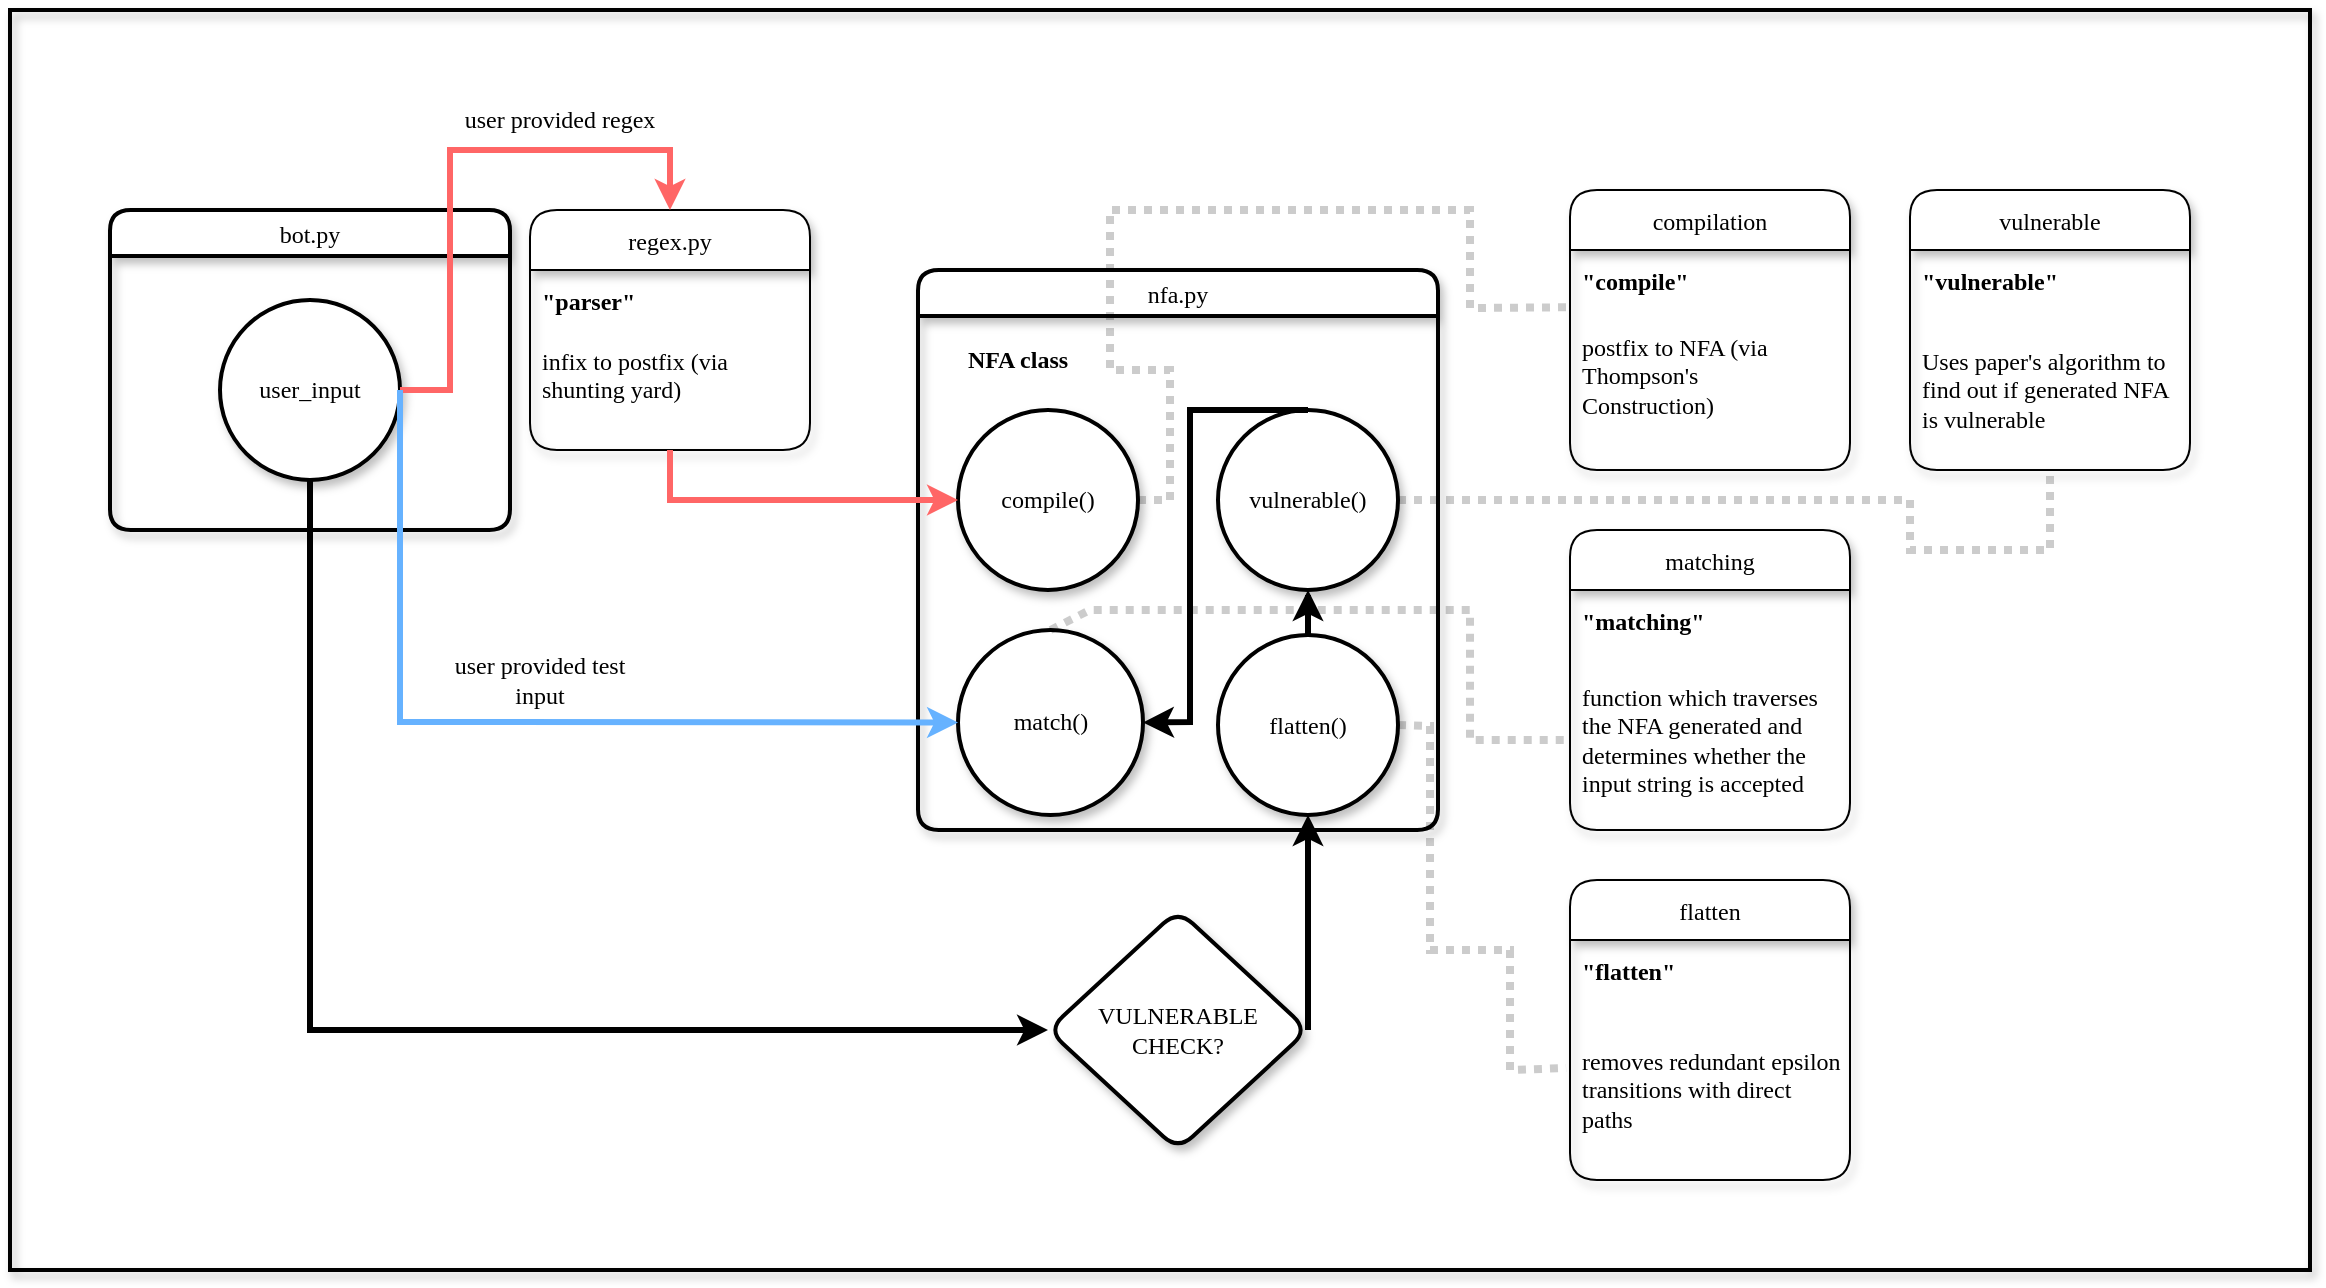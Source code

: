 <mxfile version="18.0.3"><diagram id="_PeEiZO4zfzytR0XVkFX" name="Page-1"><mxGraphModel dx="2249" dy="755" grid="1" gridSize="10" guides="1" tooltips="1" connect="1" arrows="1" fold="1" page="1" pageScale="1" pageWidth="827" pageHeight="1169" background="#ffffff" math="0" shadow="0"><root><mxCell id="0"/><mxCell id="1" parent="0"/><mxCell id="T4UE5Gn6O6ifLpkhQhGf-2" value="regex.py" style="swimlane;fontStyle=0;childLayout=stackLayout;horizontal=1;startSize=30;horizontalStack=0;resizeParent=1;resizeParentMax=0;resizeLast=0;collapsible=1;marginBottom=0;rounded=1;glass=0;shadow=1;fontFamily=Garamond;" vertex="1" parent="1"><mxGeometry x="90" y="150" width="140" height="120" as="geometry"/></mxCell><mxCell id="T4UE5Gn6O6ifLpkhQhGf-3" value="&quot;parser&quot;" style="text;align=left;verticalAlign=middle;spacingLeft=4;spacingRight=4;overflow=hidden;points=[[0,0.5],[1,0.5]];portConstraint=eastwest;rotatable=0;strokeWidth=2;fontFamily=Garamond;fontStyle=1" vertex="1" parent="T4UE5Gn6O6ifLpkhQhGf-2"><mxGeometry y="30" width="140" height="30" as="geometry"/></mxCell><mxCell id="T4UE5Gn6O6ifLpkhQhGf-4" value="infix to postfix (via shunting yard)&#xA;" style="text;strokeColor=none;fillColor=none;align=left;verticalAlign=middle;spacingLeft=4;spacingRight=4;overflow=hidden;points=[[0,0.5],[1,0.5]];portConstraint=eastwest;rotatable=0;fontFamily=Garamond;whiteSpace=wrap;" vertex="1" parent="T4UE5Gn6O6ifLpkhQhGf-2"><mxGeometry y="60" width="140" height="60" as="geometry"/></mxCell><mxCell id="T4UE5Gn6O6ifLpkhQhGf-9" value="nfa.py" style="swimlane;rounded=1;shadow=1;glass=0;fontFamily=Garamond;strokeWidth=2;fontStyle=0" vertex="1" parent="1"><mxGeometry x="284" y="180" width="260" height="280" as="geometry"/></mxCell><mxCell id="T4UE5Gn6O6ifLpkhQhGf-10" value="compile()" style="ellipse;whiteSpace=wrap;html=1;aspect=fixed;rounded=1;shadow=1;glass=0;fontFamily=Garamond;strokeWidth=2;" vertex="1" parent="T4UE5Gn6O6ifLpkhQhGf-9"><mxGeometry x="20" y="70" width="90" height="90" as="geometry"/></mxCell><mxCell id="T4UE5Gn6O6ifLpkhQhGf-14" value="vulnerable()" style="ellipse;whiteSpace=wrap;html=1;aspect=fixed;rounded=1;shadow=1;glass=0;fontFamily=Garamond;strokeWidth=2;" vertex="1" parent="T4UE5Gn6O6ifLpkhQhGf-9"><mxGeometry x="150" y="70" width="90" height="90" as="geometry"/></mxCell><mxCell id="T4UE5Gn6O6ifLpkhQhGf-19" value="match()" style="ellipse;whiteSpace=wrap;html=1;aspect=fixed;rounded=1;shadow=1;glass=0;fontFamily=Garamond;strokeWidth=2;" vertex="1" parent="T4UE5Gn6O6ifLpkhQhGf-9"><mxGeometry x="20" y="180" width="92.5" height="92.5" as="geometry"/></mxCell><mxCell id="T4UE5Gn6O6ifLpkhQhGf-21" value="&lt;b&gt;NFA class&lt;/b&gt;" style="text;html=1;strokeColor=none;fillColor=none;align=center;verticalAlign=middle;whiteSpace=wrap;rounded=0;shadow=1;glass=0;fontFamily=Garamond;" vertex="1" parent="T4UE5Gn6O6ifLpkhQhGf-9"><mxGeometry y="30" width="100" height="30" as="geometry"/></mxCell><mxCell id="T4UE5Gn6O6ifLpkhQhGf-12" value="flatten()" style="ellipse;whiteSpace=wrap;html=1;aspect=fixed;rounded=1;shadow=1;glass=0;fontFamily=Garamond;strokeWidth=2;" vertex="1" parent="T4UE5Gn6O6ifLpkhQhGf-9"><mxGeometry x="150" y="182.5" width="90" height="90" as="geometry"/></mxCell><mxCell id="T4UE5Gn6O6ifLpkhQhGf-15" value="" style="edgeStyle=orthogonalEdgeStyle;rounded=0;orthogonalLoop=1;jettySize=auto;html=1;fontFamily=Garamond;strokeWidth=3;" edge="1" parent="T4UE5Gn6O6ifLpkhQhGf-9" source="T4UE5Gn6O6ifLpkhQhGf-12" target="T4UE5Gn6O6ifLpkhQhGf-14"><mxGeometry relative="1" as="geometry"/></mxCell><mxCell id="T4UE5Gn6O6ifLpkhQhGf-33" value="" style="endArrow=classic;html=1;rounded=0;fontFamily=Garamond;fontSize=12;strokeColor=#000000;strokeWidth=3;exitX=0.5;exitY=0;exitDx=0;exitDy=0;entryX=1;entryY=0.5;entryDx=0;entryDy=0;" edge="1" parent="T4UE5Gn6O6ifLpkhQhGf-9" source="T4UE5Gn6O6ifLpkhQhGf-14" target="T4UE5Gn6O6ifLpkhQhGf-19"><mxGeometry width="50" height="50" relative="1" as="geometry"><mxPoint x="106" y="230" as="sourcePoint"/><mxPoint x="106" y="220" as="targetPoint"/><Array as="points"><mxPoint x="136" y="70"/><mxPoint x="136" y="226"/></Array></mxGeometry></mxCell><mxCell id="T4UE5Gn6O6ifLpkhQhGf-16" value="" style="endArrow=classic;html=1;rounded=0;fontFamily=Garamond;exitX=0.5;exitY=1;exitDx=0;exitDy=0;entryX=0;entryY=0.5;entryDx=0;entryDy=0;strokeWidth=3;strokeColor=#FF6666;" edge="1" parent="1" source="T4UE5Gn6O6ifLpkhQhGf-2" target="T4UE5Gn6O6ifLpkhQhGf-10"><mxGeometry width="50" height="50" relative="1" as="geometry"><mxPoint x="390" y="420" as="sourcePoint"/><mxPoint x="440" y="370" as="targetPoint"/><Array as="points"><mxPoint x="160" y="295"/></Array></mxGeometry></mxCell><mxCell id="T4UE5Gn6O6ifLpkhQhGf-17" value="bot.py" style="swimlane;rounded=1;shadow=1;glass=0;fontFamily=Garamond;strokeWidth=2;fontStyle=0" vertex="1" parent="1"><mxGeometry x="-120" y="150" width="200" height="160" as="geometry"/></mxCell><mxCell id="T4UE5Gn6O6ifLpkhQhGf-23" value="user_input" style="ellipse;whiteSpace=wrap;html=1;aspect=fixed;rounded=1;shadow=1;glass=0;fontFamily=Garamond;strokeWidth=2;" vertex="1" parent="T4UE5Gn6O6ifLpkhQhGf-17"><mxGeometry x="55" y="45" width="90" height="90" as="geometry"/></mxCell><mxCell id="T4UE5Gn6O6ifLpkhQhGf-26" value="&lt;div&gt;VULNERABLE&lt;/div&gt;&lt;div&gt;CHECK?&lt;br&gt;&lt;/div&gt;" style="rhombus;whiteSpace=wrap;html=1;rounded=1;shadow=1;glass=0;fontFamily=Garamond;strokeWidth=2;" vertex="1" parent="1"><mxGeometry x="349" y="500" width="130" height="120" as="geometry"/></mxCell><mxCell id="T4UE5Gn6O6ifLpkhQhGf-27" value="" style="endArrow=classic;html=1;rounded=0;fontFamily=Garamond;exitX=1;exitY=0.5;exitDx=0;exitDy=0;entryX=0.5;entryY=0;entryDx=0;entryDy=0;fontSize=12;strokeWidth=3;strokeColor=#FF6666;" edge="1" parent="1" source="T4UE5Gn6O6ifLpkhQhGf-23" target="T4UE5Gn6O6ifLpkhQhGf-2"><mxGeometry width="50" height="50" relative="1" as="geometry"><mxPoint x="390" y="410" as="sourcePoint"/><mxPoint x="100" y="370" as="targetPoint"/><Array as="points"><mxPoint x="50" y="240"/><mxPoint x="50" y="120"/><mxPoint x="160" y="120"/></Array></mxGeometry></mxCell><mxCell id="T4UE5Gn6O6ifLpkhQhGf-28" value="" style="endArrow=classic;html=1;rounded=0;fontFamily=Garamond;fontSize=12;strokeWidth=3;entryX=0;entryY=0.5;entryDx=0;entryDy=0;strokeColor=#66B2FF;exitX=1;exitY=0.5;exitDx=0;exitDy=0;" edge="1" parent="1" source="T4UE5Gn6O6ifLpkhQhGf-23" target="T4UE5Gn6O6ifLpkhQhGf-19"><mxGeometry width="50" height="50" relative="1" as="geometry"><mxPoint y="280" as="sourcePoint"/><mxPoint x="440" y="360" as="targetPoint"/><Array as="points"><mxPoint x="25" y="406"/></Array></mxGeometry></mxCell><mxCell id="T4UE5Gn6O6ifLpkhQhGf-29" value="user provided regex" style="text;html=1;strokeColor=none;fillColor=none;align=center;verticalAlign=middle;whiteSpace=wrap;rounded=0;shadow=1;glass=0;fontFamily=Garamond;fontSize=12;" vertex="1" parent="1"><mxGeometry x="50" y="90" width="110" height="30" as="geometry"/></mxCell><mxCell id="T4UE5Gn6O6ifLpkhQhGf-30" value="user provided test input" style="text;html=1;strokeColor=none;fillColor=none;align=center;verticalAlign=middle;whiteSpace=wrap;rounded=0;shadow=1;glass=0;fontFamily=Garamond;fontSize=12;" vertex="1" parent="1"><mxGeometry x="40" y="370" width="110" height="30" as="geometry"/></mxCell><mxCell id="T4UE5Gn6O6ifLpkhQhGf-31" value="" style="endArrow=classic;html=1;rounded=0;fontFamily=Garamond;fontSize=12;strokeColor=#000000;strokeWidth=3;exitX=0.5;exitY=1;exitDx=0;exitDy=0;entryX=0;entryY=0.5;entryDx=0;entryDy=0;" edge="1" parent="1" source="T4UE5Gn6O6ifLpkhQhGf-23" target="T4UE5Gn6O6ifLpkhQhGf-26"><mxGeometry width="50" height="50" relative="1" as="geometry"><mxPoint x="390" y="410" as="sourcePoint"/><mxPoint x="440" y="360" as="targetPoint"/><Array as="points"><mxPoint x="-20" y="560"/></Array></mxGeometry></mxCell><mxCell id="T4UE5Gn6O6ifLpkhQhGf-32" value="" style="endArrow=classic;html=1;rounded=0;fontFamily=Garamond;fontSize=12;strokeColor=#000000;strokeWidth=3;exitX=1;exitY=0.5;exitDx=0;exitDy=0;entryX=0.5;entryY=1;entryDx=0;entryDy=0;" edge="1" parent="1" source="T4UE5Gn6O6ifLpkhQhGf-26" target="T4UE5Gn6O6ifLpkhQhGf-12"><mxGeometry width="50" height="50" relative="1" as="geometry"><mxPoint x="390" y="410" as="sourcePoint"/><mxPoint x="440" y="360" as="targetPoint"/></mxGeometry></mxCell><mxCell id="T4UE5Gn6O6ifLpkhQhGf-34" value="compilation" style="swimlane;fontStyle=0;childLayout=stackLayout;horizontal=1;startSize=30;horizontalStack=0;resizeParent=1;resizeParentMax=0;resizeLast=0;collapsible=1;marginBottom=0;rounded=1;glass=0;shadow=1;fontFamily=Garamond;" vertex="1" parent="1"><mxGeometry x="610" y="140" width="140" height="140" as="geometry"/></mxCell><mxCell id="T4UE5Gn6O6ifLpkhQhGf-35" value="&quot;compile&quot;" style="text;align=left;verticalAlign=middle;spacingLeft=4;spacingRight=4;overflow=hidden;points=[[0,0.5],[1,0.5]];portConstraint=eastwest;rotatable=0;strokeWidth=2;fontFamily=Garamond;fontStyle=1" vertex="1" parent="T4UE5Gn6O6ifLpkhQhGf-34"><mxGeometry y="30" width="140" height="30" as="geometry"/></mxCell><mxCell id="T4UE5Gn6O6ifLpkhQhGf-36" value="postfix to NFA (via Thompson's  Construction)&#xA;" style="text;strokeColor=none;fillColor=none;align=left;verticalAlign=middle;spacingLeft=4;spacingRight=4;overflow=hidden;points=[[0,0.5],[1,0.5]];portConstraint=eastwest;rotatable=0;fontFamily=Garamond;whiteSpace=wrap;" vertex="1" parent="T4UE5Gn6O6ifLpkhQhGf-34"><mxGeometry y="60" width="140" height="80" as="geometry"/></mxCell><mxCell id="T4UE5Gn6O6ifLpkhQhGf-37" value="" style="endArrow=none;dashed=1;html=1;dashPattern=1 1;strokeWidth=4;rounded=0;fontFamily=Garamond;fontSize=12;fontColor=#B5739D;exitX=1;exitY=0.5;exitDx=0;exitDy=0;entryX=-0.014;entryY=-0.017;entryDx=0;entryDy=0;entryPerimeter=0;opacity=20;" edge="1" parent="1" source="T4UE5Gn6O6ifLpkhQhGf-10" target="T4UE5Gn6O6ifLpkhQhGf-36"><mxGeometry width="50" height="50" relative="1" as="geometry"><mxPoint x="390" y="330" as="sourcePoint"/><mxPoint x="440" y="280" as="targetPoint"/><Array as="points"><mxPoint x="410" y="295"/><mxPoint x="410" y="230"/><mxPoint x="380" y="230"/><mxPoint x="380" y="150"/><mxPoint x="560" y="150"/><mxPoint x="560" y="199"/></Array></mxGeometry></mxCell><mxCell id="T4UE5Gn6O6ifLpkhQhGf-38" value="matching" style="swimlane;fontStyle=0;childLayout=stackLayout;horizontal=1;startSize=30;horizontalStack=0;resizeParent=1;resizeParentMax=0;resizeLast=0;collapsible=1;marginBottom=0;rounded=1;glass=0;shadow=1;fontFamily=Garamond;" vertex="1" parent="1"><mxGeometry x="610" y="310" width="140" height="150" as="geometry"/></mxCell><mxCell id="T4UE5Gn6O6ifLpkhQhGf-39" value="&quot;matching&quot;" style="text;align=left;verticalAlign=middle;spacingLeft=4;spacingRight=4;overflow=hidden;points=[[0,0.5],[1,0.5]];portConstraint=eastwest;rotatable=0;strokeWidth=2;fontFamily=Garamond;fontStyle=1" vertex="1" parent="T4UE5Gn6O6ifLpkhQhGf-38"><mxGeometry y="30" width="140" height="30" as="geometry"/></mxCell><mxCell id="T4UE5Gn6O6ifLpkhQhGf-40" value="function which traverses the NFA generated and determines whether the input string is accepted" style="text;strokeColor=none;fillColor=none;align=left;verticalAlign=middle;spacingLeft=4;spacingRight=4;overflow=hidden;points=[[0,0.5],[1,0.5]];portConstraint=eastwest;rotatable=0;fontFamily=Garamond;html=1;whiteSpace=wrap;" vertex="1" parent="T4UE5Gn6O6ifLpkhQhGf-38"><mxGeometry y="60" width="140" height="90" as="geometry"/></mxCell><mxCell id="T4UE5Gn6O6ifLpkhQhGf-41" value="" style="endArrow=none;dashed=1;html=1;dashPattern=1 1;strokeWidth=4;rounded=0;fontFamily=Garamond;fontSize=12;fontColor=#B5739D;entryX=0;entryY=0.5;entryDx=0;entryDy=0;exitX=0.5;exitY=0;exitDx=0;exitDy=0;opacity=20;" edge="1" parent="1" source="T4UE5Gn6O6ifLpkhQhGf-19" target="T4UE5Gn6O6ifLpkhQhGf-40"><mxGeometry width="50" height="50" relative="1" as="geometry"><mxPoint x="390" y="350" as="sourcePoint"/><mxPoint x="440" y="280" as="targetPoint"/><Array as="points"><mxPoint x="370" y="350"/><mxPoint x="560" y="350"/><mxPoint x="560" y="415"/></Array></mxGeometry></mxCell><mxCell id="T4UE5Gn6O6ifLpkhQhGf-43" value="flatten" style="swimlane;fontStyle=0;childLayout=stackLayout;horizontal=1;startSize=30;horizontalStack=0;resizeParent=1;resizeParentMax=0;resizeLast=0;collapsible=1;marginBottom=0;rounded=1;glass=0;shadow=1;fontFamily=Garamond;" vertex="1" parent="1"><mxGeometry x="610" y="485" width="140" height="150" as="geometry"/></mxCell><mxCell id="T4UE5Gn6O6ifLpkhQhGf-44" value="&quot;flatten&quot;" style="text;align=left;verticalAlign=middle;spacingLeft=4;spacingRight=4;overflow=hidden;points=[[0,0.5],[1,0.5]];portConstraint=eastwest;rotatable=0;strokeWidth=2;fontFamily=Garamond;fontStyle=1" vertex="1" parent="T4UE5Gn6O6ifLpkhQhGf-43"><mxGeometry y="30" width="140" height="30" as="geometry"/></mxCell><mxCell id="T4UE5Gn6O6ifLpkhQhGf-45" value="removes redundant epsilon transitions with direct paths " style="text;strokeColor=none;fillColor=none;align=left;verticalAlign=middle;spacingLeft=4;spacingRight=4;overflow=hidden;points=[[0,0.5],[1,0.5]];portConstraint=eastwest;rotatable=0;fontFamily=Garamond;html=1;whiteSpace=wrap;" vertex="1" parent="T4UE5Gn6O6ifLpkhQhGf-43"><mxGeometry y="60" width="140" height="90" as="geometry"/></mxCell><mxCell id="T4UE5Gn6O6ifLpkhQhGf-46" value="" style="endArrow=none;dashed=1;html=1;dashPattern=1 1;strokeWidth=4;rounded=0;fontFamily=Garamond;fontSize=12;fontColor=#B5739D;entryX=-0.014;entryY=0.378;entryDx=0;entryDy=0;opacity=20;entryPerimeter=0;exitX=1;exitY=0.5;exitDx=0;exitDy=0;" edge="1" parent="1" source="T4UE5Gn6O6ifLpkhQhGf-12" target="T4UE5Gn6O6ifLpkhQhGf-45"><mxGeometry width="50" height="50" relative="1" as="geometry"><mxPoint x="530" y="440" as="sourcePoint"/><mxPoint x="620" y="435" as="targetPoint"/><Array as="points"><mxPoint x="540" y="408"/><mxPoint x="540" y="520"/><mxPoint x="580" y="520"/><mxPoint x="580" y="580"/></Array></mxGeometry></mxCell><mxCell id="T4UE5Gn6O6ifLpkhQhGf-47" value="vulnerable" style="swimlane;fontStyle=0;childLayout=stackLayout;horizontal=1;startSize=30;horizontalStack=0;resizeParent=1;resizeParentMax=0;resizeLast=0;collapsible=1;marginBottom=0;rounded=1;glass=0;shadow=1;fontFamily=Garamond;" vertex="1" parent="1"><mxGeometry x="780" y="140" width="140" height="140" as="geometry"/></mxCell><mxCell id="T4UE5Gn6O6ifLpkhQhGf-48" value="&quot;vulnerable&quot;" style="text;align=left;verticalAlign=middle;spacingLeft=4;spacingRight=4;overflow=hidden;points=[[0,0.5],[1,0.5]];portConstraint=eastwest;rotatable=0;strokeWidth=2;fontFamily=Garamond;fontStyle=1" vertex="1" parent="T4UE5Gn6O6ifLpkhQhGf-47"><mxGeometry y="30" width="140" height="30" as="geometry"/></mxCell><mxCell id="T4UE5Gn6O6ifLpkhQhGf-49" value="Uses paper's algorithm to find out if generated NFA is vulnerable" style="text;strokeColor=none;fillColor=none;align=left;verticalAlign=middle;spacingLeft=4;spacingRight=4;overflow=hidden;points=[[0,0.5],[1,0.5]];portConstraint=eastwest;rotatable=0;fontFamily=Garamond;html=1;whiteSpace=wrap;" vertex="1" parent="T4UE5Gn6O6ifLpkhQhGf-47"><mxGeometry y="60" width="140" height="80" as="geometry"/></mxCell><mxCell id="T4UE5Gn6O6ifLpkhQhGf-50" value="" style="endArrow=none;dashed=1;html=1;dashPattern=1 1;strokeWidth=4;rounded=0;fontFamily=Garamond;fontSize=12;fontColor=#B5739D;exitX=1;exitY=0.5;exitDx=0;exitDy=0;entryX=0.5;entryY=1;entryDx=0;entryDy=0;opacity=20;" edge="1" parent="1" source="T4UE5Gn6O6ifLpkhQhGf-14" target="T4UE5Gn6O6ifLpkhQhGf-47"><mxGeometry width="50" height="50" relative="1" as="geometry"><mxPoint x="854" y="535" as="sourcePoint"/><mxPoint x="1068.04" y="438.64" as="targetPoint"/><Array as="points"><mxPoint x="780" y="295"/><mxPoint x="780" y="320"/><mxPoint x="850" y="320"/></Array></mxGeometry></mxCell><mxCell id="T4UE5Gn6O6ifLpkhQhGf-51" value="" style="rounded=0;whiteSpace=wrap;html=1;shadow=1;glass=0;fontFamily=Garamond;fontSize=12;fontColor=#B5739D;strokeWidth=2;strokeColor=default;fillColor=none;" vertex="1" parent="1"><mxGeometry x="-170" y="50" width="1150" height="630" as="geometry"/></mxCell></root></mxGraphModel></diagram></mxfile>